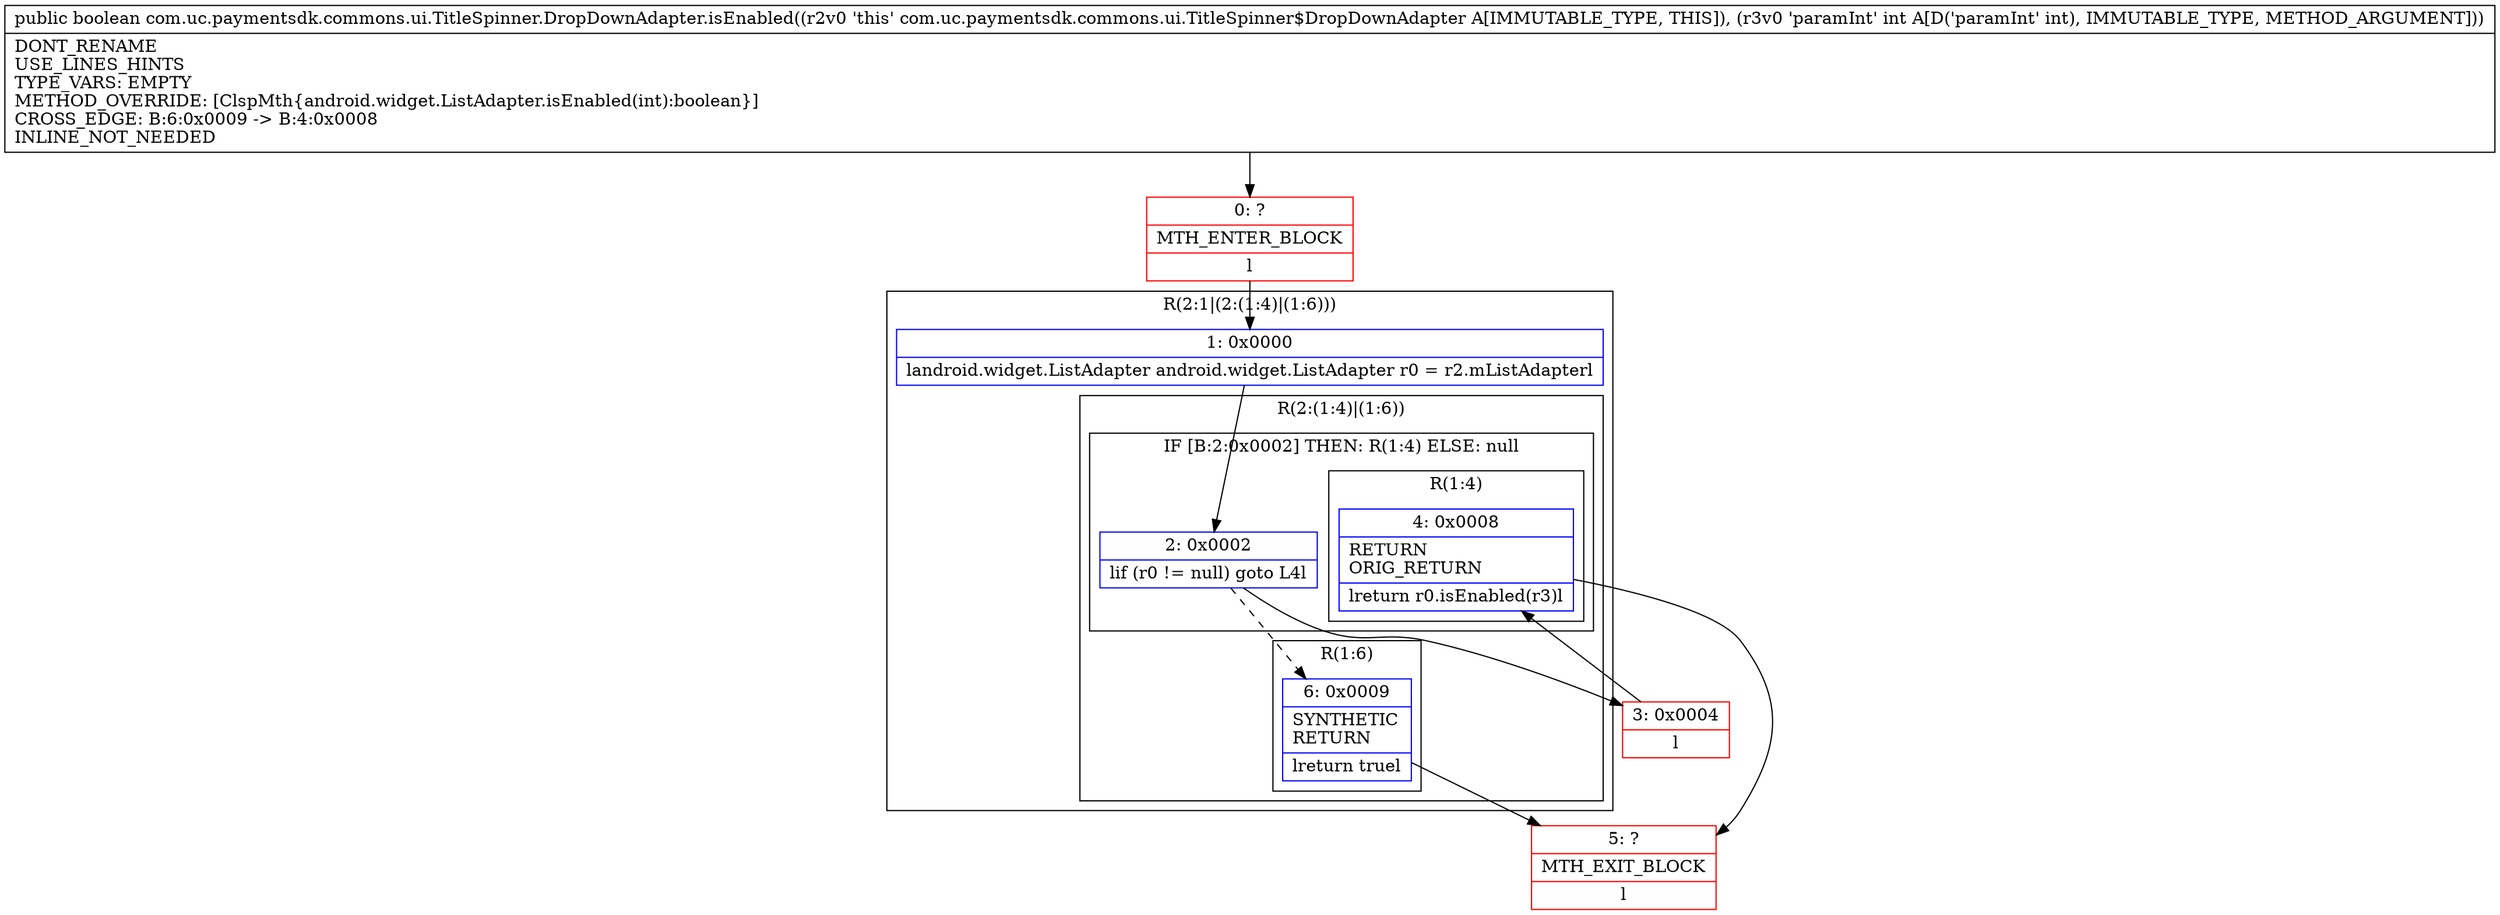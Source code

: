 digraph "CFG forcom.uc.paymentsdk.commons.ui.TitleSpinner.DropDownAdapter.isEnabled(I)Z" {
subgraph cluster_Region_312161899 {
label = "R(2:1|(2:(1:4)|(1:6)))";
node [shape=record,color=blue];
Node_1 [shape=record,label="{1\:\ 0x0000|landroid.widget.ListAdapter android.widget.ListAdapter r0 = r2.mListAdapterl}"];
subgraph cluster_Region_717257577 {
label = "R(2:(1:4)|(1:6))";
node [shape=record,color=blue];
subgraph cluster_IfRegion_1864996386 {
label = "IF [B:2:0x0002] THEN: R(1:4) ELSE: null";
node [shape=record,color=blue];
Node_2 [shape=record,label="{2\:\ 0x0002|lif (r0 != null) goto L4l}"];
subgraph cluster_Region_1749356034 {
label = "R(1:4)";
node [shape=record,color=blue];
Node_4 [shape=record,label="{4\:\ 0x0008|RETURN\lORIG_RETURN\l|lreturn r0.isEnabled(r3)l}"];
}
}
subgraph cluster_Region_924822460 {
label = "R(1:6)";
node [shape=record,color=blue];
Node_6 [shape=record,label="{6\:\ 0x0009|SYNTHETIC\lRETURN\l|lreturn truel}"];
}
}
}
Node_0 [shape=record,color=red,label="{0\:\ ?|MTH_ENTER_BLOCK\l|l}"];
Node_3 [shape=record,color=red,label="{3\:\ 0x0004|l}"];
Node_5 [shape=record,color=red,label="{5\:\ ?|MTH_EXIT_BLOCK\l|l}"];
MethodNode[shape=record,label="{public boolean com.uc.paymentsdk.commons.ui.TitleSpinner.DropDownAdapter.isEnabled((r2v0 'this' com.uc.paymentsdk.commons.ui.TitleSpinner$DropDownAdapter A[IMMUTABLE_TYPE, THIS]), (r3v0 'paramInt' int A[D('paramInt' int), IMMUTABLE_TYPE, METHOD_ARGUMENT]))  | DONT_RENAME\lUSE_LINES_HINTS\lTYPE_VARS: EMPTY\lMETHOD_OVERRIDE: [ClspMth\{android.widget.ListAdapter.isEnabled(int):boolean\}]\lCROSS_EDGE: B:6:0x0009 \-\> B:4:0x0008\lINLINE_NOT_NEEDED\l}"];
MethodNode -> Node_0;
Node_1 -> Node_2;
Node_2 -> Node_3;
Node_2 -> Node_6[style=dashed];
Node_4 -> Node_5;
Node_6 -> Node_5;
Node_0 -> Node_1;
Node_3 -> Node_4;
}

